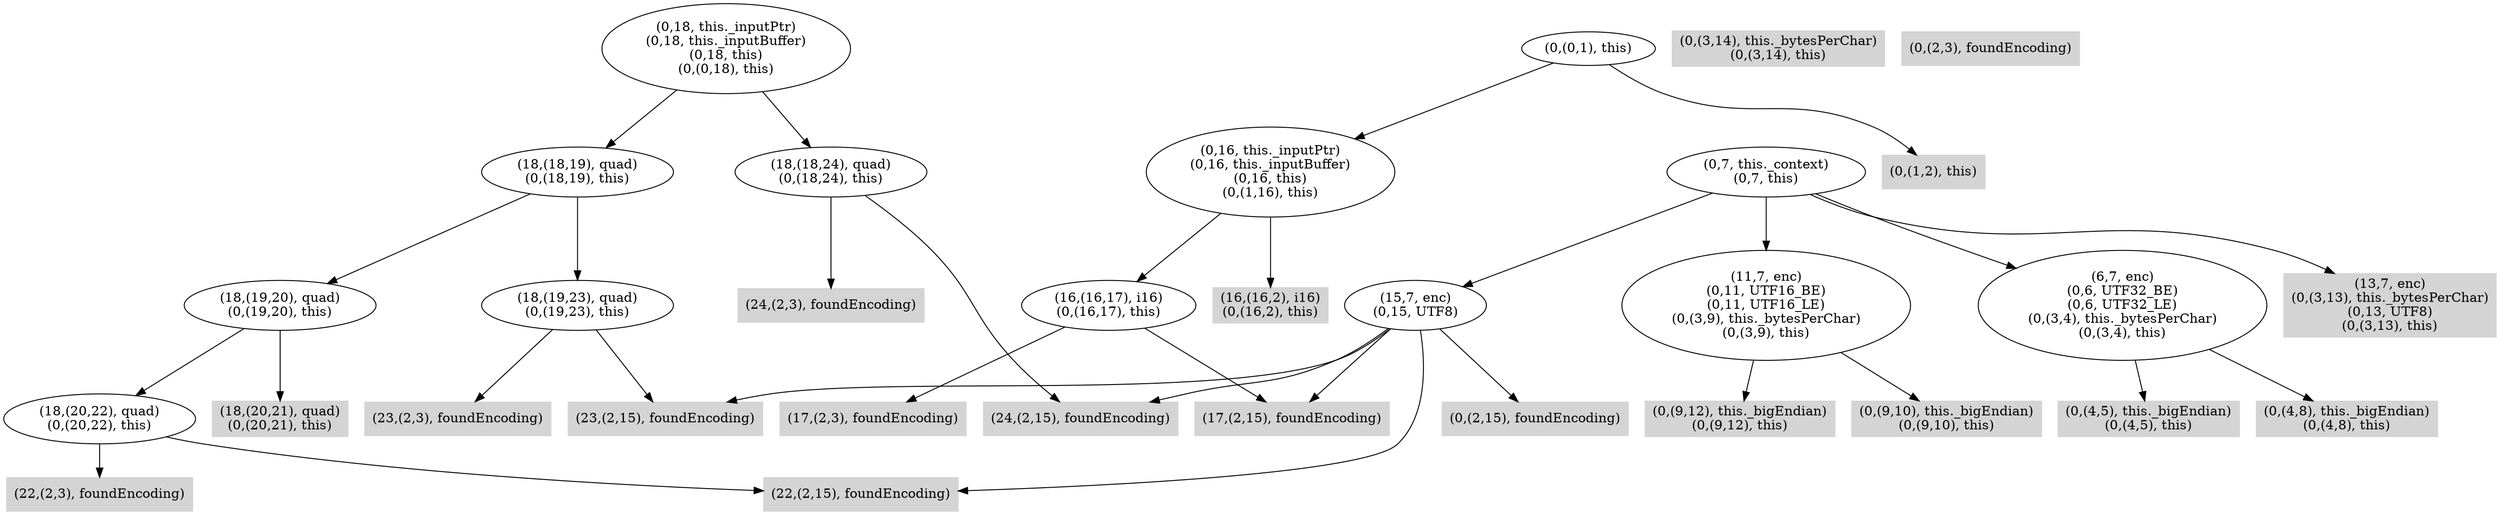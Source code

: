 digraph { 
0 [shape=box,style=filled,color=".0 .0 .83",label="(24,(2,15), foundEncoding)"];
1 [shape=box,style=filled,color=".0 .0 .83",label="(24,(2,3), foundEncoding)"];
2 [label="(18,(18,24), quad)\n(0,(18,24), this)"];
3 [shape=box,style=filled,color=".0 .0 .83",label="(23,(2,15), foundEncoding)"];
4 [shape=box,style=filled,color=".0 .0 .83",label="(23,(2,3), foundEncoding)"];
5 [label="(18,(19,23), quad)\n(0,(19,23), this)"];
6 [shape=box,style=filled,color=".0 .0 .83",label="(22,(2,15), foundEncoding)"];
7 [shape=box,style=filled,color=".0 .0 .83",label="(22,(2,3), foundEncoding)"];
8 [label="(18,(20,22), quad)\n(0,(20,22), this)"];
9 [shape=box,style=filled,color=".0 .0 .83",label="(18,(20,21), quad)\n(0,(20,21), this)"];
10 [label="(18,(19,20), quad)\n(0,(19,20), this)"];
11 [label="(18,(18,19), quad)\n(0,(18,19), this)"];
12 [label="(0,18, this._inputPtr)\n(0,18, this._inputBuffer)\n(0,18, this)\n(0,(0,18), this)"];
13 [shape=box,style=filled,color=".0 .0 .83",label="(17,(2,15), foundEncoding)"];
14 [shape=box,style=filled,color=".0 .0 .83",label="(17,(2,3), foundEncoding)"];
15 [label="(16,(16,17), i16)\n(0,(16,17), this)"];
16 [shape=box,style=filled,color=".0 .0 .83",label="(16,(16,2), i16)\n(0,(16,2), this)"];
17 [label="(0,16, this._inputPtr)\n(0,16, this._inputBuffer)\n(0,16, this)\n(0,(1,16), this)"];
18 [shape=box,style=filled,color=".0 .0 .83",label="(0,(1,2), this)"];
19 [label="(0,(0,1), this)"];
20 [shape=box,style=filled,color=".0 .0 .83",label="(0,(3,14), this._bytesPerChar)\n(0,(3,14), this)"];
21 [shape=box,style=filled,color=".0 .0 .83",label="(13,7, enc)\n(0,(3,13), this._bytesPerChar)\n(0,13, UTF8)\n(0,(3,13), this)"];
22 [shape=box,style=filled,color=".0 .0 .83",label="(0,(9,12), this._bigEndian)\n(0,(9,12), this)"];
23 [shape=box,style=filled,color=".0 .0 .83",label="(0,(9,10), this._bigEndian)\n(0,(9,10), this)"];
24 [label="(11,7, enc)\n(0,11, UTF16_BE)\n(0,11, UTF16_LE)\n(0,(3,9), this._bytesPerChar)\n(0,(3,9), this)"];
25 [shape=box,style=filled,color=".0 .0 .83",label="(0,(4,8), this._bigEndian)\n(0,(4,8), this)"];
26 [shape=box,style=filled,color=".0 .0 .83",label="(0,(4,5), this._bigEndian)\n(0,(4,5), this)"];
27 [label="(6,7, enc)\n(0,6, UTF32_BE)\n(0,6, UTF32_LE)\n(0,(3,4), this._bytesPerChar)\n(0,(3,4), this)"];
28 [shape=box,style=filled,color=".0 .0 .83",label="(0,(2,15), foundEncoding)"];
29 [label="(15,7, enc)\n(0,15, UTF8)"];
30 [label="(0,7, this._context)\n(0,7, this)"];
31 [shape=box,style=filled,color=".0 .0 .83",label="(0,(2,3), foundEncoding)"];
2 -> 0;
2 -> 1;
5 -> 3;
5 -> 4;
8 -> 6;
8 -> 7;
10 -> 8;
10 -> 9;
11 -> 5;
11 -> 10;
12 -> 2;
12 -> 11;
15 -> 13;
15 -> 14;
17 -> 15;
17 -> 16;
19 -> 17;
19 -> 18;
24 -> 22;
24 -> 23;
27 -> 25;
27 -> 26;
29 -> 0;
29 -> 3;
29 -> 6;
29 -> 13;
29 -> 28;
30 -> 21;
30 -> 24;
30 -> 27;
30 -> 29;
}